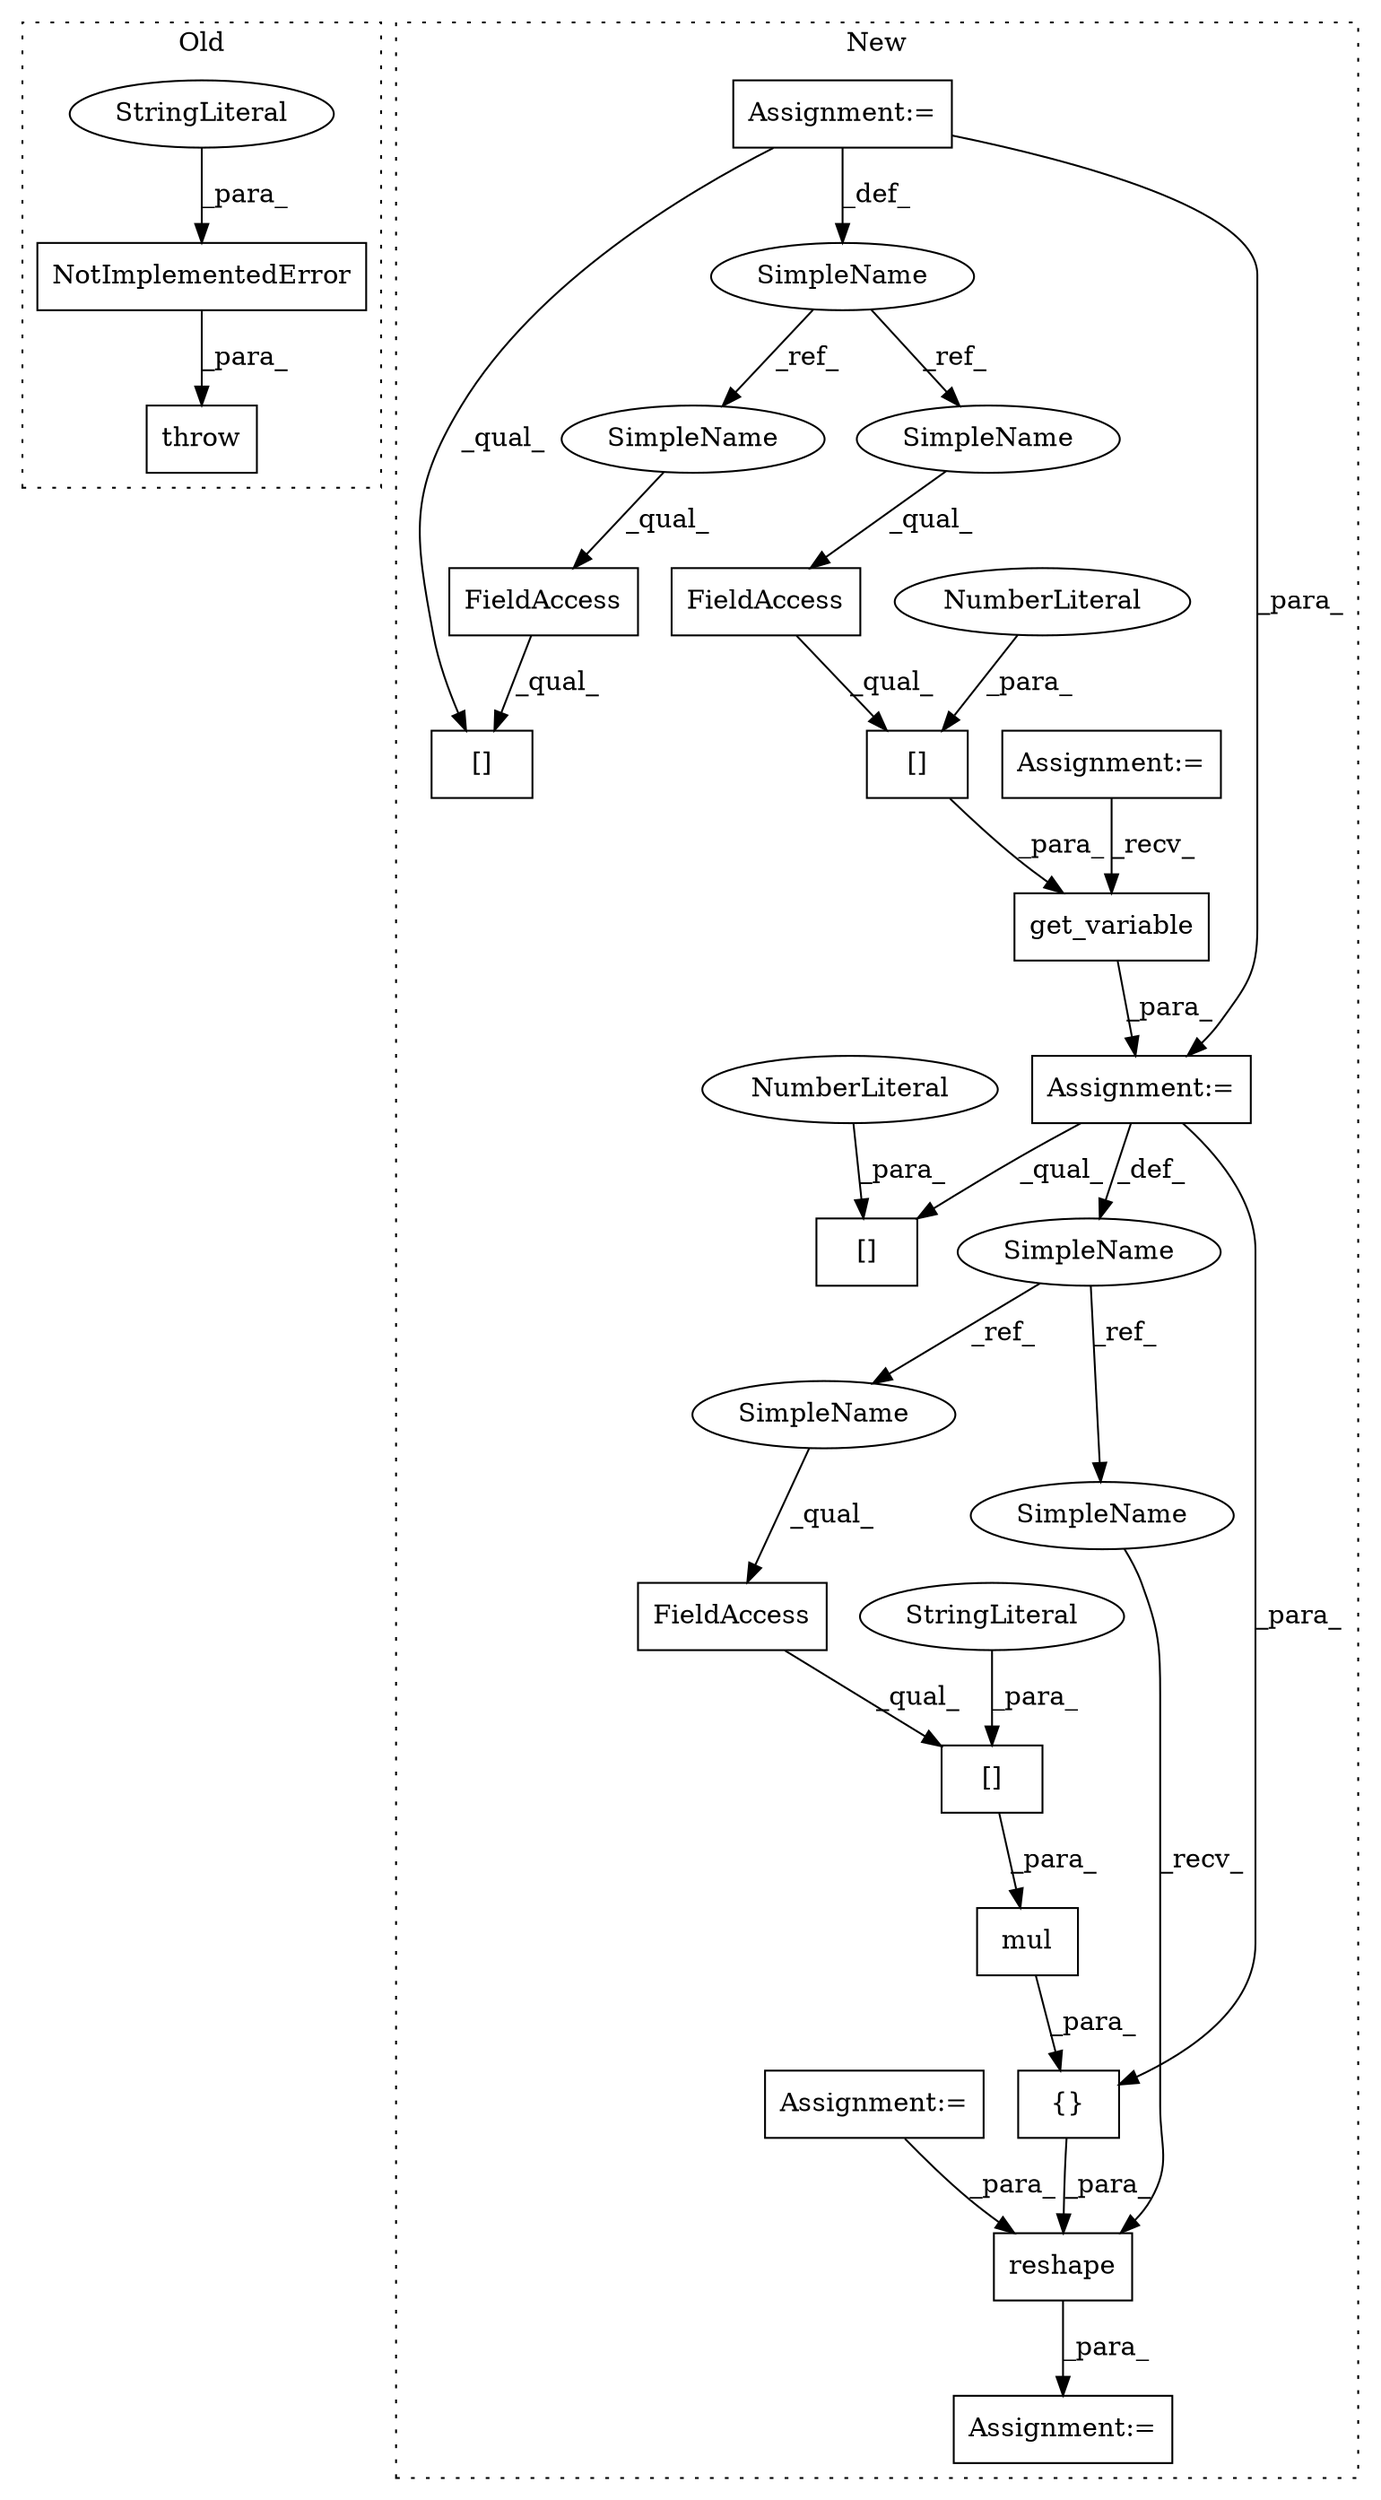 digraph G {
subgraph cluster0 {
1 [label="throw" a="53" s="4447" l="6" shape="box"];
8 [label="NotImplementedError" a="32" s="4453,4546" l="20,1" shape="box"];
12 [label="StringLiteral" a="45" s="4473" l="73" shape="ellipse"];
label = "Old";
style="dotted";
}
subgraph cluster1 {
2 [label="mul" a="32" s="4784,4814" l="4,1" shape="box"];
3 [label="Assignment:=" a="7" s="5009" l="2" shape="box"];
4 [label="get_variable" a="32" s="4672,4701" l="13,1" shape="box"];
5 [label="[]" a="2" s="4788,4813" l="8,1" shape="box"];
6 [label="{}" a="4" s="4869,4906" l="1,1" shape="box"];
7 [label="[]" a="2" s="4924,4938" l="13,1" shape="box"];
9 [label="reshape" a="32" s="4852,4972" l="8,1" shape="box"];
10 [label="[]" a="2" s="4685,4700" l="14,1" shape="box"];
11 [label="NumberLiteral" a="34" s="4699" l="1" shape="ellipse"];
13 [label="StringLiteral" a="45" s="4796" l="17" shape="ellipse"];
14 [label="SimpleName" a="42" s="4660" l="1" shape="ellipse"];
15 [label="FieldAccess" a="22" s="4788" l="7" shape="box"];
16 [label="FieldAccess" a="22" s="4685" l="13" shape="box"];
17 [label="SimpleName" a="42" s="4636" l="7" shape="ellipse"];
18 [label="FieldAccess" a="22" s="5069" l="14" shape="box"];
19 [label="[]" a="2" s="5069,5085" l="15,1" shape="box"];
20 [label="NumberLiteral" a="34" s="4937" l="1" shape="ellipse"];
21 [label="Assignment:=" a="7" s="4582" l="9" shape="box"];
22 [label="Assignment:=" a="7" s="4636" l="7" shape="box"];
23 [label="Assignment:=" a="7" s="4661" l="1" shape="box"];
24 [label="Assignment:=" a="7" s="4835" l="1" shape="box"];
25 [label="SimpleName" a="42" s="4788" l="1" shape="ellipse"];
26 [label="SimpleName" a="42" s="4850" l="1" shape="ellipse"];
27 [label="SimpleName" a="42" s="5069" l="7" shape="ellipse"];
28 [label="SimpleName" a="42" s="4685" l="7" shape="ellipse"];
label = "New";
style="dotted";
}
2 -> 6 [label="_para_"];
4 -> 23 [label="_para_"];
5 -> 2 [label="_para_"];
6 -> 9 [label="_para_"];
8 -> 1 [label="_para_"];
9 -> 3 [label="_para_"];
10 -> 4 [label="_para_"];
11 -> 10 [label="_para_"];
12 -> 8 [label="_para_"];
13 -> 5 [label="_para_"];
14 -> 26 [label="_ref_"];
14 -> 25 [label="_ref_"];
15 -> 5 [label="_qual_"];
16 -> 10 [label="_qual_"];
17 -> 27 [label="_ref_"];
17 -> 28 [label="_ref_"];
18 -> 19 [label="_qual_"];
20 -> 7 [label="_para_"];
21 -> 4 [label="_recv_"];
22 -> 19 [label="_qual_"];
22 -> 23 [label="_para_"];
22 -> 17 [label="_def_"];
23 -> 14 [label="_def_"];
23 -> 7 [label="_qual_"];
23 -> 6 [label="_para_"];
24 -> 9 [label="_para_"];
25 -> 15 [label="_qual_"];
26 -> 9 [label="_recv_"];
27 -> 18 [label="_qual_"];
28 -> 16 [label="_qual_"];
}